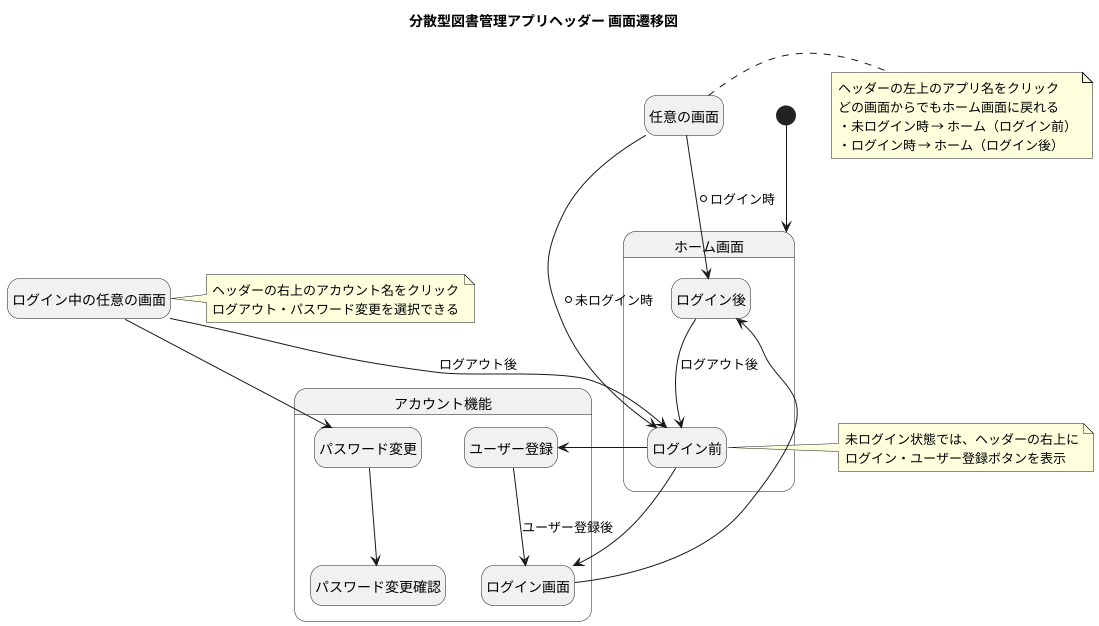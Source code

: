 @startuml screen_header_flow
skinparam defaultFontName "Noto Sans CJK JP"
hide empty description


title 分散型図書管理アプリヘッダー 画面遷移図

' 状態の定義
state 任意の画面
state ログイン中の任意の画面

[*] --> ホーム画面
state ホーム画面 {
    state ログイン前
    state ログイン後
    ログイン後 --> ログイン前 : ログアウト後  
}

state アカウント機能 {
    state ログイン画面
    state パスワード変更
    state ユーザー登録
    state パスワード変更確認
    パスワード変更 --> パスワード変更確認
    ユーザー登録 --> ログイン画面 : ユーザー登録後
}



'　ホーム画面とアカウント機能の遷移
ログイン前 --> ログイン画面
ログイン画面 --> ログイン後 
ログイン前 --> ユーザー登録



' ヘッダー
任意の画面 --> ログイン前 : *未ログイン時
任意の画面 --> ログイン後 : *ログイン時
ログイン中の任意の画面 --> ログイン前 : ログアウト後
ログイン中の任意の画面 --> パスワード変更

note right of 任意の画面 
    ヘッダーの左上のアプリ名をクリック
    どの画面からでもホーム画面に戻れる
    ・未ログイン時 → ホーム（ログイン前）
    ・ログイン時 → ホーム（ログイン後）
endnote 
note right of ログイン中の任意の画面
    ヘッダーの右上のアカウント名をクリック
    ログアウト・パスワード変更を選択できる
endnote 

note right of ログイン前
未ログイン状態では、ヘッダーの右上に
ログイン・ユーザー登録ボタンを表示
end note


@enduml
